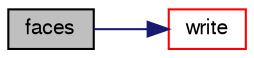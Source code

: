 digraph "faces"
{
  bgcolor="transparent";
  edge [fontname="FreeSans",fontsize="10",labelfontname="FreeSans",labelfontsize="10"];
  node [fontname="FreeSans",fontsize="10",shape=record];
  rankdir="LR";
  Node1803 [label="faces",height=0.2,width=0.4,color="black", fillcolor="grey75", style="filled", fontcolor="black"];
  Node1803 -> Node1804 [color="midnightblue",fontsize="10",style="solid",fontname="FreeSans"];
  Node1804 [label="write",height=0.2,width=0.4,color="red",URL="$a29314.html#a672c5e6d0518bea22d56279f4e25d4fe",tooltip="Output for debugging. "];
}
